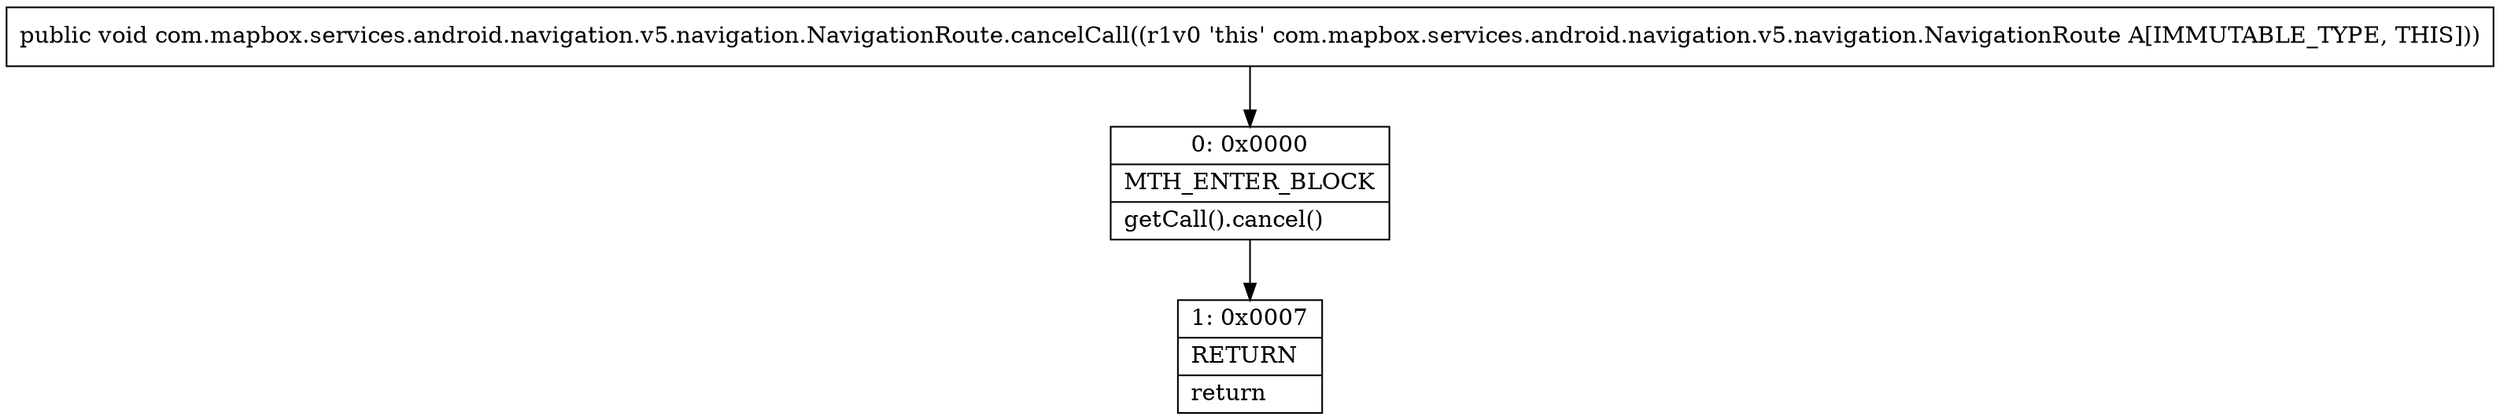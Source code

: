 digraph "CFG forcom.mapbox.services.android.navigation.v5.navigation.NavigationRoute.cancelCall()V" {
Node_0 [shape=record,label="{0\:\ 0x0000|MTH_ENTER_BLOCK\l|getCall().cancel()\l}"];
Node_1 [shape=record,label="{1\:\ 0x0007|RETURN\l|return\l}"];
MethodNode[shape=record,label="{public void com.mapbox.services.android.navigation.v5.navigation.NavigationRoute.cancelCall((r1v0 'this' com.mapbox.services.android.navigation.v5.navigation.NavigationRoute A[IMMUTABLE_TYPE, THIS])) }"];
MethodNode -> Node_0;
Node_0 -> Node_1;
}

